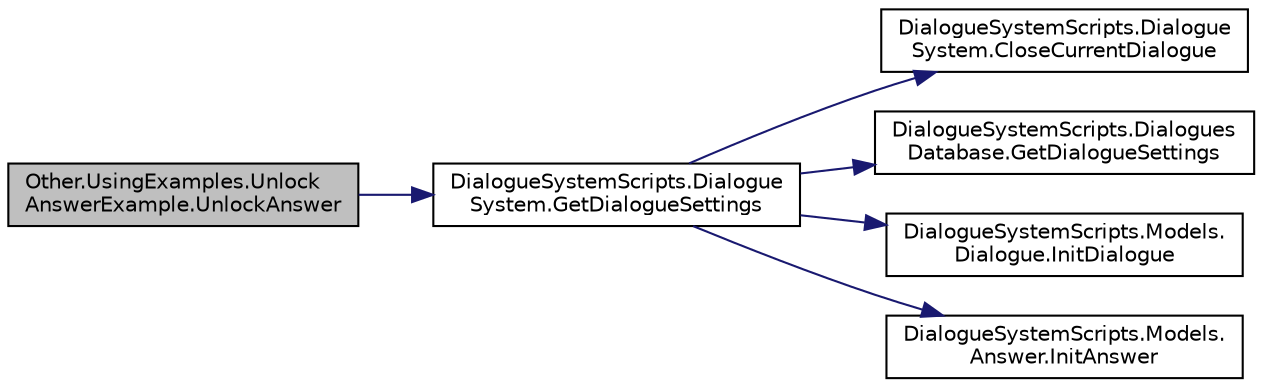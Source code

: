 digraph "Other.UsingExamples.UnlockAnswerExample.UnlockAnswer"
{
  edge [fontname="Helvetica",fontsize="10",labelfontname="Helvetica",labelfontsize="10"];
  node [fontname="Helvetica",fontsize="10",shape=record];
  rankdir="LR";
  Node0 [label="Other.UsingExamples.Unlock\lAnswerExample.UnlockAnswer",height=0.2,width=0.4,color="black", fillcolor="grey75", style="filled", fontcolor="black"];
  Node0 -> Node1 [color="midnightblue",fontsize="10",style="solid",fontname="Helvetica"];
  Node1 [label="DialogueSystemScripts.Dialogue\lSystem.GetDialogueSettings",height=0.2,width=0.4,color="black", fillcolor="white", style="filled",URL="$class_dialogue_system_scripts_1_1_dialogue_system.html#a80786a6ceef1572a79906131dd28cb8b",tooltip="Метод для получения настроек диалога. "];
  Node1 -> Node2 [color="midnightblue",fontsize="10",style="solid",fontname="Helvetica"];
  Node2 [label="DialogueSystemScripts.Dialogue\lSystem.CloseCurrentDialogue",height=0.2,width=0.4,color="black", fillcolor="white", style="filled",URL="$class_dialogue_system_scripts_1_1_dialogue_system.html#ab1da96d1d2a092f1eba4eea65423ce5e",tooltip="Метод, закрывающий текущее активное окно диалога. "];
  Node1 -> Node3 [color="midnightblue",fontsize="10",style="solid",fontname="Helvetica"];
  Node3 [label="DialogueSystemScripts.Dialogues\lDatabase.GetDialogueSettings",height=0.2,width=0.4,color="black", fillcolor="white", style="filled",URL="$class_dialogue_system_scripts_1_1_dialogues_database.html#a7e7015bb25c4e70b3b6a830f62383078",tooltip="Абстрактный метод для получения настроек диалогового окна из базы данных по идентификатору диалога..."];
  Node1 -> Node4 [color="midnightblue",fontsize="10",style="solid",fontname="Helvetica"];
  Node4 [label="DialogueSystemScripts.Models.\lDialogue.InitDialogue",height=0.2,width=0.4,color="black", fillcolor="white", style="filled",URL="$class_dialogue_system_scripts_1_1_models_1_1_dialogue.html#a8b8077d9c68e517448541ddda832252f",tooltip="Инициализация окна диалога, применение заданных настроек. "];
  Node1 -> Node5 [color="midnightblue",fontsize="10",style="solid",fontname="Helvetica"];
  Node5 [label="DialogueSystemScripts.Models.\lAnswer.InitAnswer",height=0.2,width=0.4,color="black", fillcolor="white", style="filled",URL="$class_dialogue_system_scripts_1_1_models_1_1_answer.html#a5259506d095fa26ad679e549f96ac0ab",tooltip="Инициализация ответа, применение заданных настроек. "];
}
